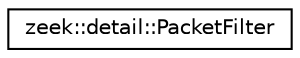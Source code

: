 digraph "Graphical Class Hierarchy"
{
 // LATEX_PDF_SIZE
  edge [fontname="Helvetica",fontsize="10",labelfontname="Helvetica",labelfontsize="10"];
  node [fontname="Helvetica",fontsize="10",shape=record];
  rankdir="LR";
  Node0 [label="zeek::detail::PacketFilter",height=0.2,width=0.4,color="black", fillcolor="white", style="filled",URL="$df/d6b/classzeek_1_1detail_1_1PacketFilter.html",tooltip=" "];
}
